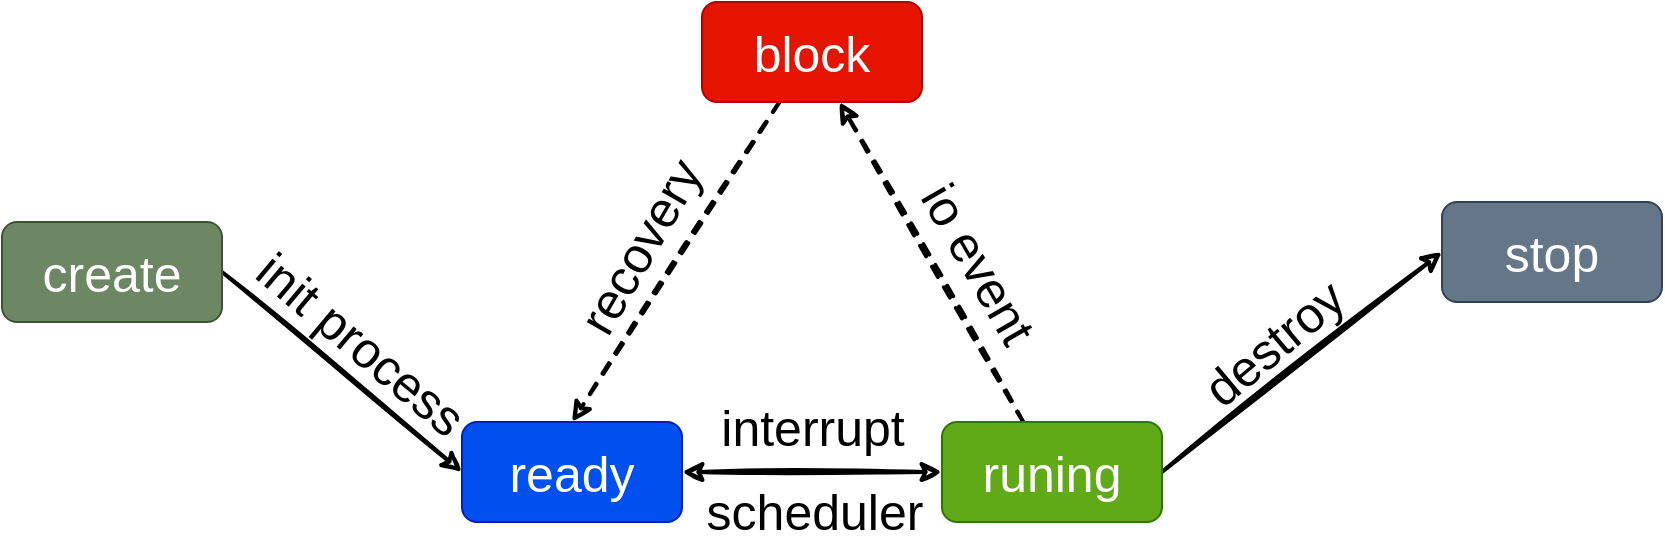 <mxfile version="20.0.3" type="github">
  <diagram id="kcx2VgwicPF3XpdeWggN" name="第 1 页">
    <mxGraphModel dx="863" dy="639" grid="1" gridSize="10" guides="1" tooltips="1" connect="1" arrows="1" fold="1" page="1" pageScale="1" pageWidth="827" pageHeight="1169" math="0" shadow="0">
      <root>
        <mxCell id="0" />
        <mxCell id="1" parent="0" />
        <mxCell id="RXU15xT9O2bPjrLVa0v2-6" style="rounded=0;orthogonalLoop=1;jettySize=auto;html=1;entryX=0;entryY=0.5;entryDx=0;entryDy=0;fontSize=25;exitX=1;exitY=0.5;exitDx=0;exitDy=0;strokeWidth=2;sketch=1;" edge="1" parent="1" source="RXU15xT9O2bPjrLVa0v2-1" target="RXU15xT9O2bPjrLVa0v2-2">
          <mxGeometry relative="1" as="geometry" />
        </mxCell>
        <mxCell id="RXU15xT9O2bPjrLVa0v2-1" value="&lt;font style=&quot;font-size: 25px;&quot;&gt;create&lt;/font&gt;" style="rounded=1;whiteSpace=wrap;html=1;fillColor=#6d8764;fontColor=#ffffff;strokeColor=#3A5431;" vertex="1" parent="1">
          <mxGeometry x="40" y="280" width="110" height="50" as="geometry" />
        </mxCell>
        <mxCell id="RXU15xT9O2bPjrLVa0v2-2" value="&lt;span style=&quot;font-size: 25px;&quot;&gt;ready&lt;/span&gt;" style="rounded=1;whiteSpace=wrap;html=1;fillColor=#0050ef;fontColor=#ffffff;strokeColor=#001DBC;" vertex="1" parent="1">
          <mxGeometry x="270" y="380" width="110" height="50" as="geometry" />
        </mxCell>
        <mxCell id="RXU15xT9O2bPjrLVa0v2-13" style="edgeStyle=none;rounded=0;orthogonalLoop=1;jettySize=auto;html=1;entryX=0.625;entryY=1;entryDx=0;entryDy=0;entryPerimeter=0;fontSize=25;strokeWidth=2;sketch=1;dashed=1;" edge="1" parent="1" source="RXU15xT9O2bPjrLVa0v2-3" target="RXU15xT9O2bPjrLVa0v2-4">
          <mxGeometry relative="1" as="geometry" />
        </mxCell>
        <mxCell id="RXU15xT9O2bPjrLVa0v2-14" style="edgeStyle=none;rounded=0;orthogonalLoop=1;jettySize=auto;html=1;entryX=0;entryY=0.5;entryDx=0;entryDy=0;fontSize=25;strokeWidth=2;exitX=1;exitY=0.5;exitDx=0;exitDy=0;sketch=1;" edge="1" parent="1" source="RXU15xT9O2bPjrLVa0v2-3" target="RXU15xT9O2bPjrLVa0v2-5">
          <mxGeometry relative="1" as="geometry" />
        </mxCell>
        <mxCell id="RXU15xT9O2bPjrLVa0v2-3" value="&lt;span style=&quot;font-size: 25px;&quot;&gt;runing&lt;/span&gt;" style="rounded=1;whiteSpace=wrap;html=1;fillColor=#60a917;fontColor=#ffffff;strokeColor=#2D7600;" vertex="1" parent="1">
          <mxGeometry x="510" y="380" width="110" height="50" as="geometry" />
        </mxCell>
        <mxCell id="RXU15xT9O2bPjrLVa0v2-11" style="edgeStyle=none;rounded=0;orthogonalLoop=1;jettySize=auto;html=1;entryX=0.5;entryY=0;entryDx=0;entryDy=0;fontSize=25;strokeWidth=2;sketch=1;dashed=1;" edge="1" parent="1" source="RXU15xT9O2bPjrLVa0v2-4" target="RXU15xT9O2bPjrLVa0v2-2">
          <mxGeometry relative="1" as="geometry" />
        </mxCell>
        <mxCell id="RXU15xT9O2bPjrLVa0v2-4" value="&lt;span style=&quot;font-size: 25px;&quot;&gt;block&lt;/span&gt;" style="rounded=1;whiteSpace=wrap;html=1;fillColor=#e51400;fontColor=#ffffff;strokeColor=#B20000;" vertex="1" parent="1">
          <mxGeometry x="390" y="170" width="110" height="50" as="geometry" />
        </mxCell>
        <mxCell id="RXU15xT9O2bPjrLVa0v2-5" value="&lt;span style=&quot;font-size: 25px;&quot;&gt;stop&lt;/span&gt;" style="rounded=1;whiteSpace=wrap;html=1;fillColor=#647687;fontColor=#ffffff;strokeColor=#314354;" vertex="1" parent="1">
          <mxGeometry x="760" y="270" width="110" height="50" as="geometry" />
        </mxCell>
        <mxCell id="RXU15xT9O2bPjrLVa0v2-12" value="" style="endArrow=classic;startArrow=classic;html=1;rounded=0;fontSize=25;strokeWidth=2;entryX=0;entryY=0.5;entryDx=0;entryDy=0;exitX=1;exitY=0.5;exitDx=0;exitDy=0;sketch=1;" edge="1" parent="1" source="RXU15xT9O2bPjrLVa0v2-2" target="RXU15xT9O2bPjrLVa0v2-3">
          <mxGeometry width="50" height="50" relative="1" as="geometry">
            <mxPoint x="400" y="440" as="sourcePoint" />
            <mxPoint x="450" y="390" as="targetPoint" />
          </mxGeometry>
        </mxCell>
        <mxCell id="RXU15xT9O2bPjrLVa0v2-15" value="init process" style="text;html=1;align=center;verticalAlign=middle;resizable=0;points=[];autosize=1;strokeColor=none;fillColor=none;fontSize=25;rotation=40;" vertex="1" parent="1">
          <mxGeometry x="145" y="320" width="150" height="40" as="geometry" />
        </mxCell>
        <mxCell id="RXU15xT9O2bPjrLVa0v2-16" value="scheduler" style="text;html=1;align=center;verticalAlign=middle;resizable=0;points=[];autosize=1;strokeColor=none;fillColor=none;fontSize=25;" vertex="1" parent="1">
          <mxGeometry x="381" y="404" width="130" height="40" as="geometry" />
        </mxCell>
        <mxCell id="RXU15xT9O2bPjrLVa0v2-17" value="interrupt" style="text;html=1;align=center;verticalAlign=middle;resizable=0;points=[];autosize=1;strokeColor=none;fillColor=none;fontSize=25;" vertex="1" parent="1">
          <mxGeometry x="385" y="362" width="120" height="40" as="geometry" />
        </mxCell>
        <mxCell id="RXU15xT9O2bPjrLVa0v2-18" value="io event" style="text;html=1;align=center;verticalAlign=middle;resizable=0;points=[];autosize=1;strokeColor=none;fillColor=none;fontSize=25;rotation=60;" vertex="1" parent="1">
          <mxGeometry x="474" y="280" width="110" height="40" as="geometry" />
        </mxCell>
        <mxCell id="RXU15xT9O2bPjrLVa0v2-19" value="recovery" style="text;html=1;align=center;verticalAlign=middle;resizable=0;points=[];autosize=1;strokeColor=none;fillColor=none;fontSize=25;rotation=-60;" vertex="1" parent="1">
          <mxGeometry x="298" y="272" width="120" height="40" as="geometry" />
        </mxCell>
        <mxCell id="RXU15xT9O2bPjrLVa0v2-20" value="destroy" style="text;html=1;align=center;verticalAlign=middle;resizable=0;points=[];autosize=1;strokeColor=none;fillColor=none;fontSize=25;rotation=-40;" vertex="1" parent="1">
          <mxGeometry x="620" y="320" width="110" height="40" as="geometry" />
        </mxCell>
      </root>
    </mxGraphModel>
  </diagram>
</mxfile>
